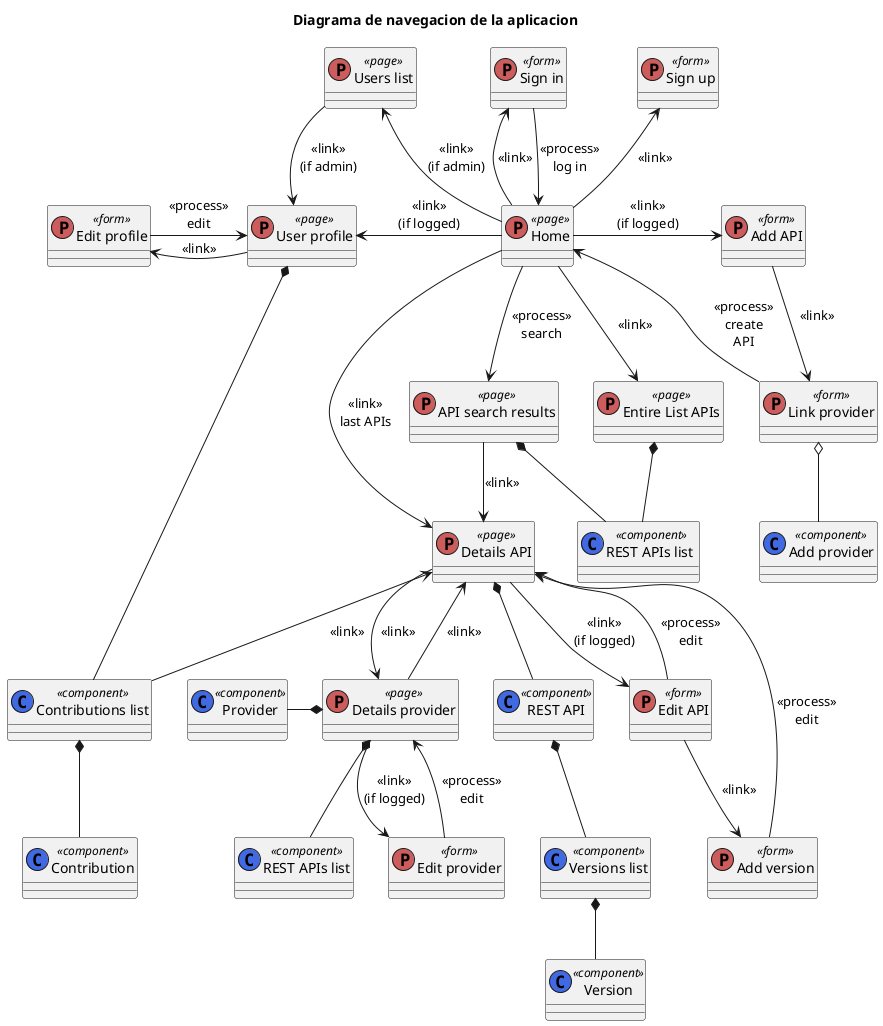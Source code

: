@startuml
title Diagrama de navegacion de la aplicacion

class "Home" <<(P,IndianRed) page>>
class "Entire List APIs" <<(P,IndianRed) page>>
class "API search results" <<(P,IndianRed) page>>
class "Details API" <<(P,IndianRed) page>>
class "Sign up" <<(P,IndianRed) form>>
class "Sign in" <<(P,IndianRed) form>>
class "Details provider" <<(P,IndianRed) page>>
class "REST APIs list" <<(C,RoyalBlue) component>>
class "REST APIs list " <<(C,RoyalBlue) component>>
class "REST API" <<(C,RoyalBlue) component>>
class "Versions list" <<(C,RoyalBlue) component>>
class "Version" <<(C,RoyalBlue) component>>
class "Provider" <<(C,RoyalBlue) component>>
class "User profile" <<(P,IndianRed) page>>
class "Edit profile" <<(P,IndianRed) form>>
class "Contributions list" <<(C,RoyalBlue) component>>
class "Link provider" <<(P,IndianRed) form>>
class "Add provider" <<(C,RoyalBlue) component>>
class "Edit provider" <<(P,IndianRed) form>>
class "Contribution" <<(C,RoyalBlue) component>>
class "Add API" <<(P,IndianRed) form>>
class "Edit API" <<(P,IndianRed) form>>
class "Add version" <<(P,IndianRed) form>>
class "Users list" <<(P,IndianRed) page>>

"Home" --> "API search results": <<process>>\nsearch
"Home" --> "Entire List APIs": <<link>>
"Home" -up-> "Sign up": <<link>>
"Home" -up-> "Sign in": <<link>>
"Home" --> "Details API": <<link>>\nlast APIs
"Sign in" --> "Home": <<process>>\nlog in
"Home" -left-> "User profile": <<link>>\n(if logged)
"User profile" -left-> "Edit profile": <<link>>
"Edit profile" -right-> "User profile": <<process>>\nedit
"User profile" *-- "Contributions list"
"Home" -right-> "Add API": <<link>>\n(if logged)
"Add API" --> "Link provider": <<link>>\n
"Link provider" o-- "Add provider"
"Link provider" --> "Home": <<process>>\ncreate\nAPI
"API search results" --> "Details API": <<link>>
"API search results" *-- "REST APIs list "
"Entire List APIs" *-- "REST APIs list "
"Details API" --> "Details provider": <<link>>
"Details API" *-- "REST API"
"Details API" --> "Edit API": <<link>>\n(if logged)
"Edit API" --> "Details API": <<process>>\nedit
"Edit API" --> "Add version": <<link>>
"Add version" --> "Details API": <<process>>\nedit
"Details API" <-down- "Contributions list": <<link>>
"REST API" *-- "Versions list"
"Versions list" *-- "Version"
"Contributions list" *-down- "Contribution"
"Details provider" *-left- "Provider"
"Details provider" *-- "REST APIs list"
"Details provider" --> "Details API": <<link>>
"Details provider" --> "Edit provider": <<link>>\n(if logged)
"Edit provider" --> "Details provider": <<process>>\nedit
"Home" -up-> "Users list": <<link>>\n(if admin)
"Users list" --> "User profile": <<link>>\n(if admin)
@enduml
